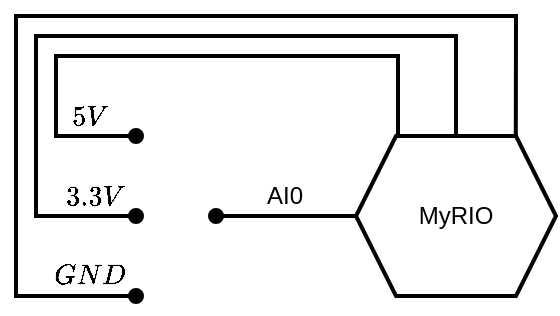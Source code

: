 <mxfile>
    <diagram id="ChLEO9VZld1WJC1s2KGm" name="ページ1">
        <mxGraphModel dx="591" dy="244" grid="1" gridSize="10" guides="1" tooltips="1" connect="1" arrows="1" fold="1" page="1" pageScale="1" pageWidth="827" pageHeight="1169" math="1" shadow="0">
            <root>
                <mxCell id="0"/>
                <mxCell id="1" parent="0"/>
                <mxCell id="2" value="MyRIO" style="shape=hexagon;perimeter=hexagonPerimeter2;whiteSpace=wrap;html=1;fixedSize=1;strokeWidth=2;fontSize=12;" parent="1" vertex="1">
                    <mxGeometry x="390" y="240" width="100" height="80" as="geometry"/>
                </mxCell>
                <mxCell id="3" value="" style="endArrow=none;html=1;entryX=0;entryY=0.5;entryDx=0;entryDy=0;startArrow=oval;startFill=1;strokeWidth=2;fontSize=12;" parent="1" target="2" edge="1">
                    <mxGeometry width="50" height="50" relative="1" as="geometry">
                        <mxPoint x="320" y="280" as="sourcePoint"/>
                        <mxPoint x="380" y="300" as="targetPoint"/>
                    </mxGeometry>
                </mxCell>
                <mxCell id="10" value="AI0" style="edgeLabel;html=1;align=center;verticalAlign=middle;resizable=0;points=[];fontSize=12;" parent="3" vertex="1" connectable="0">
                    <mxGeometry x="-0.041" relative="1" as="geometry">
                        <mxPoint y="-10" as="offset"/>
                    </mxGeometry>
                </mxCell>
                <mxCell id="4" value="" style="endArrow=none;html=1;entryX=0.21;entryY=0;entryDx=0;entryDy=0;entryPerimeter=0;rounded=0;endFill=0;startArrow=oval;startFill=1;strokeWidth=2;fontSize=12;" parent="1" target="2" edge="1">
                    <mxGeometry width="50" height="50" relative="1" as="geometry">
                        <mxPoint x="280" y="240" as="sourcePoint"/>
                        <mxPoint x="420" y="250" as="targetPoint"/>
                        <Array as="points">
                            <mxPoint x="240" y="240"/>
                            <mxPoint x="240" y="200"/>
                            <mxPoint x="411" y="200"/>
                        </Array>
                    </mxGeometry>
                </mxCell>
                <mxCell id="7" value="`5V`" style="edgeLabel;html=1;align=center;verticalAlign=middle;resizable=0;points=[];fontSize=12;" parent="4" vertex="1" connectable="0">
                    <mxGeometry x="-0.843" y="-1" relative="1" as="geometry">
                        <mxPoint y="-9" as="offset"/>
                    </mxGeometry>
                </mxCell>
                <mxCell id="5" value="" style="endArrow=none;html=1;rounded=0;entryX=0.5;entryY=0;entryDx=0;entryDy=0;startArrow=oval;startFill=1;strokeWidth=2;fontSize=12;" parent="1" target="2" edge="1">
                    <mxGeometry width="50" height="50" relative="1" as="geometry">
                        <mxPoint x="280" y="280" as="sourcePoint"/>
                        <mxPoint x="480" y="240" as="targetPoint"/>
                        <Array as="points">
                            <mxPoint x="230" y="280"/>
                            <mxPoint x="230" y="190"/>
                            <mxPoint x="440" y="190"/>
                        </Array>
                    </mxGeometry>
                </mxCell>
                <mxCell id="8" value="`3.3V`" style="edgeLabel;html=1;align=center;verticalAlign=middle;resizable=0;points=[];fontSize=12;" parent="5" vertex="1" connectable="0">
                    <mxGeometry x="-0.894" y="-1" relative="1" as="geometry">
                        <mxPoint y="-9" as="offset"/>
                    </mxGeometry>
                </mxCell>
                <mxCell id="6" value="" style="endArrow=none;html=1;rounded=0;entryX=0.799;entryY=0;entryDx=0;entryDy=0;entryPerimeter=0;startArrow=oval;startFill=1;strokeWidth=2;fontSize=12;" parent="1" target="2" edge="1">
                    <mxGeometry width="50" height="50" relative="1" as="geometry">
                        <mxPoint x="280" y="320" as="sourcePoint"/>
                        <mxPoint x="468" y="240" as="targetPoint"/>
                        <Array as="points">
                            <mxPoint x="220" y="320"/>
                            <mxPoint x="220" y="180"/>
                            <mxPoint x="470" y="180"/>
                        </Array>
                    </mxGeometry>
                </mxCell>
                <mxCell id="9" value="`GND`" style="edgeLabel;html=1;align=center;verticalAlign=middle;resizable=0;points=[];fontSize=12;" parent="6" vertex="1" connectable="0">
                    <mxGeometry x="-0.906" relative="1" as="geometry">
                        <mxPoint y="-10" as="offset"/>
                    </mxGeometry>
                </mxCell>
            </root>
        </mxGraphModel>
    </diagram>
</mxfile>